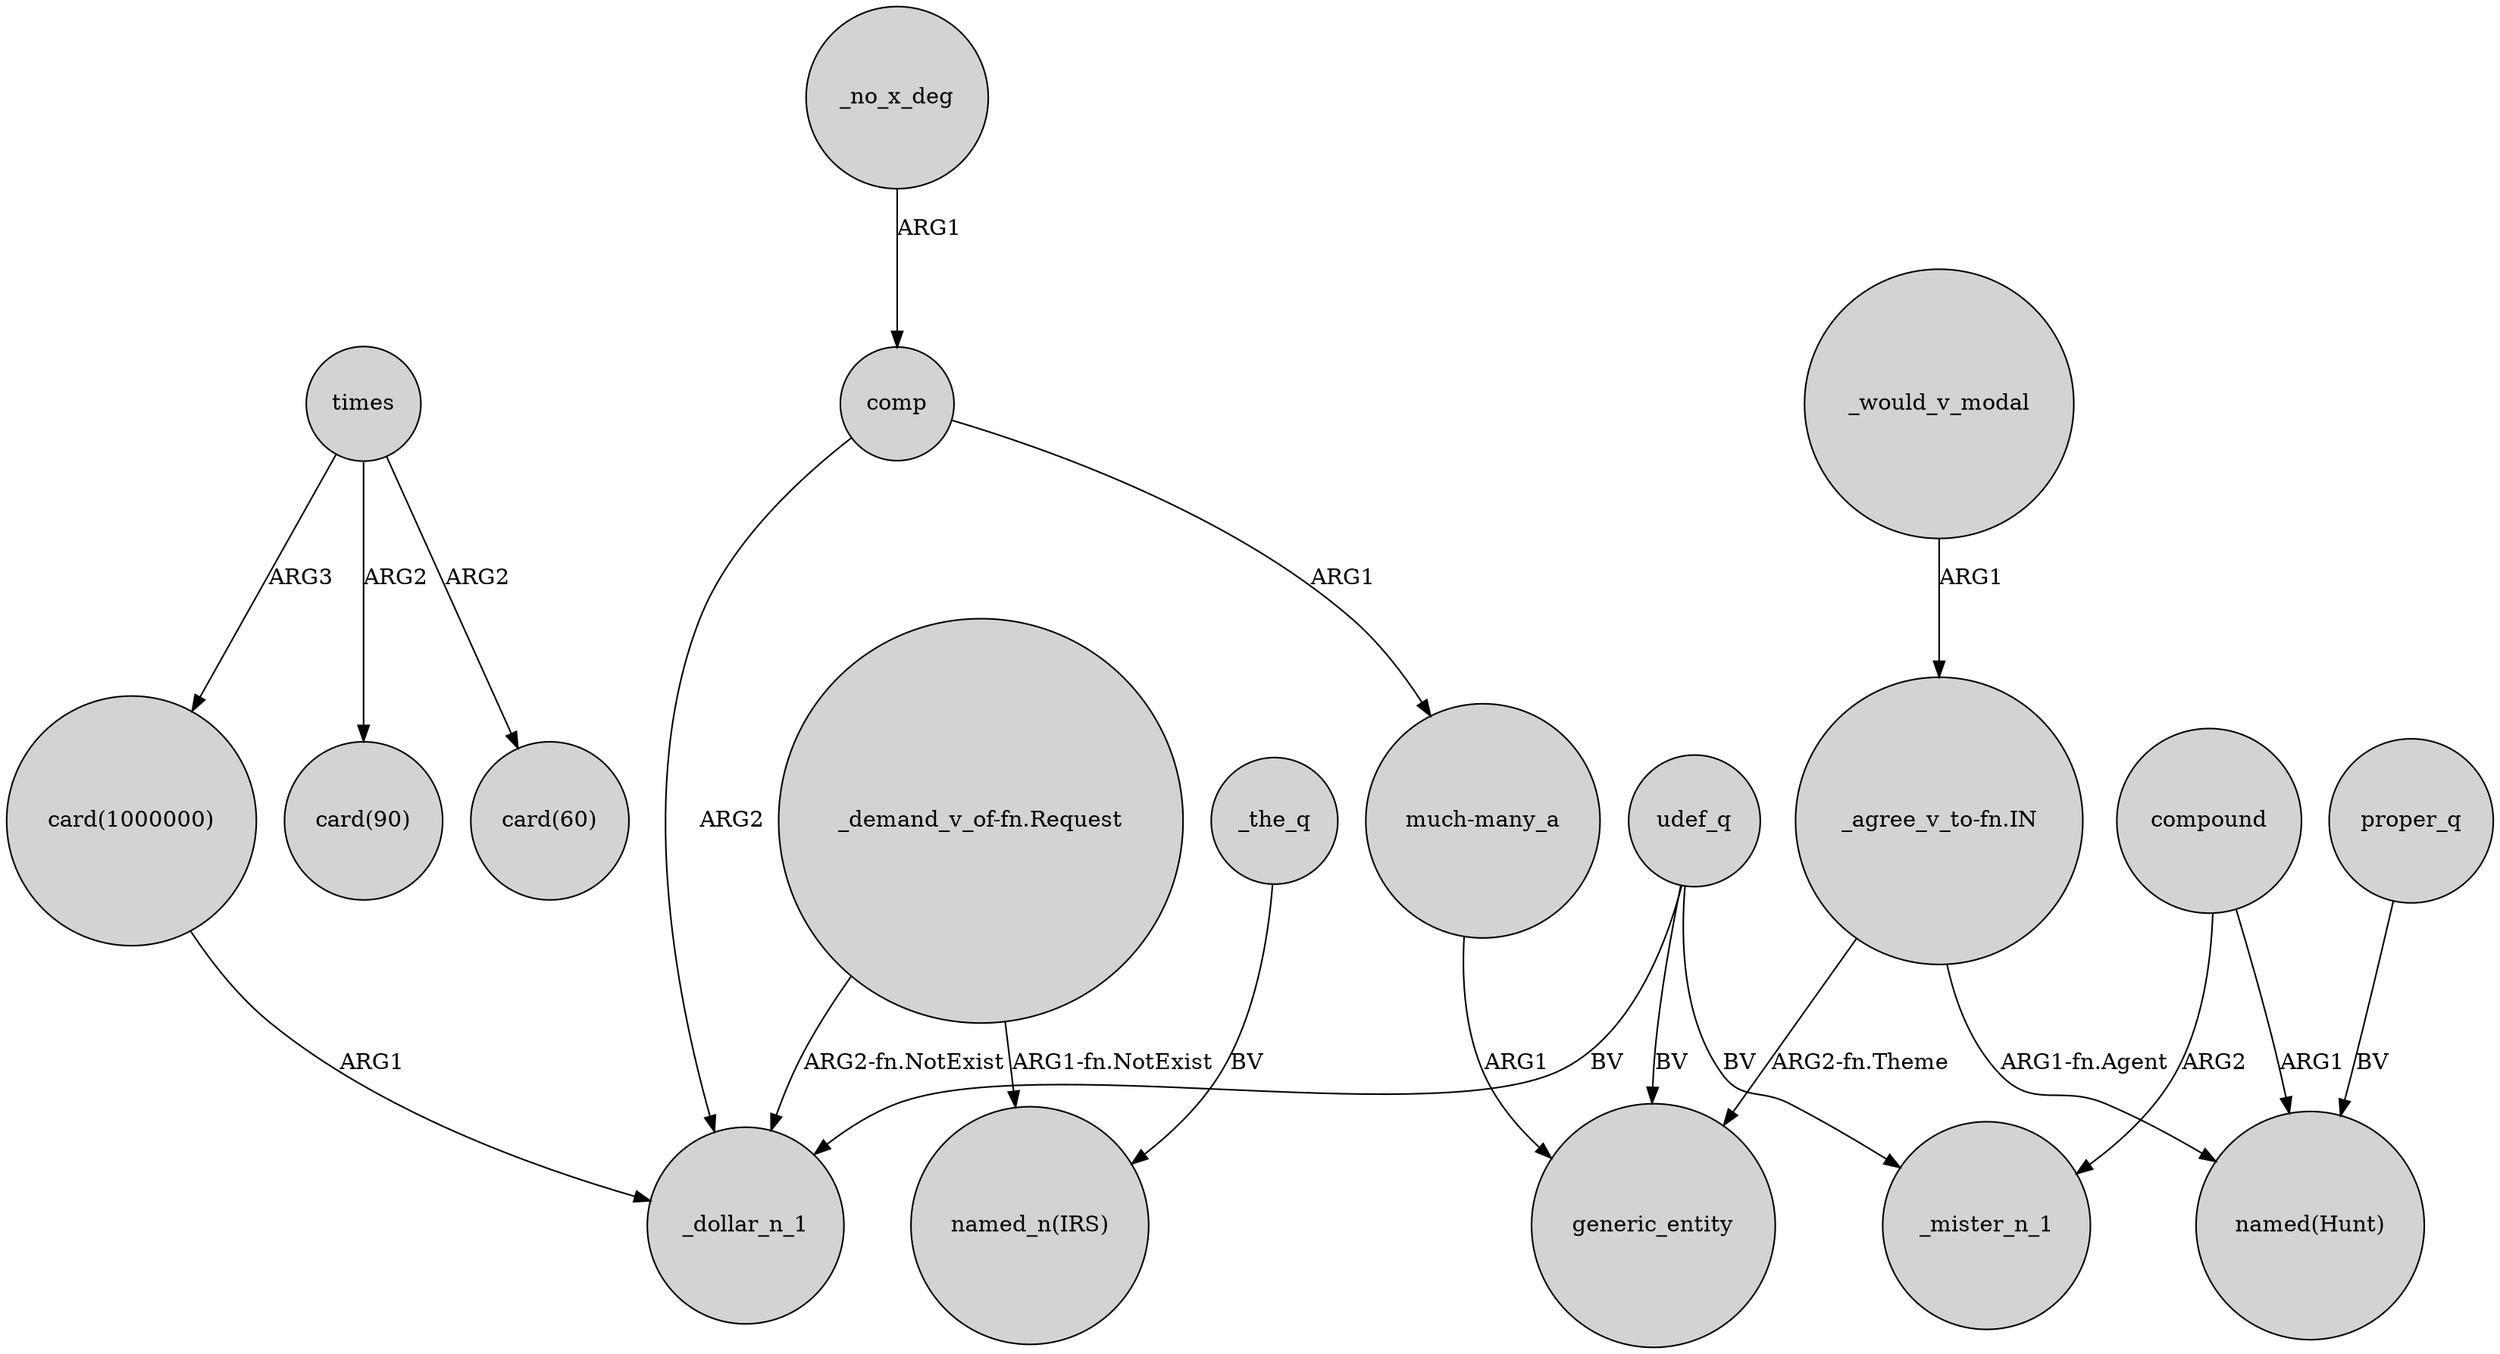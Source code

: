 digraph {
	node [shape=circle style=filled]
	_would_v_modal -> "_agree_v_to-fn.IN" [label=ARG1]
	"card(1000000)" -> _dollar_n_1 [label=ARG1]
	"_demand_v_of-fn.Request" -> _dollar_n_1 [label="ARG2-fn.NotExist"]
	udef_q -> generic_entity [label=BV]
	"much-many_a" -> generic_entity [label=ARG1]
	compound -> _mister_n_1 [label=ARG2]
	compound -> "named(Hunt)" [label=ARG1]
	udef_q -> _mister_n_1 [label=BV]
	_no_x_deg -> comp [label=ARG1]
	times -> "card(90)" [label=ARG2]
	times -> "card(60)" [label=ARG2]
	comp -> "much-many_a" [label=ARG1]
	times -> "card(1000000)" [label=ARG3]
	"_agree_v_to-fn.IN" -> generic_entity [label="ARG2-fn.Theme"]
	"_demand_v_of-fn.Request" -> "named_n(IRS)" [label="ARG1-fn.NotExist"]
	comp -> _dollar_n_1 [label=ARG2]
	_the_q -> "named_n(IRS)" [label=BV]
	proper_q -> "named(Hunt)" [label=BV]
	"_agree_v_to-fn.IN" -> "named(Hunt)" [label="ARG1-fn.Agent"]
	udef_q -> _dollar_n_1 [label=BV]
}
